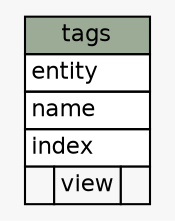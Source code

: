 // dot 2.38.0 on Mac OS X 10.11.2
// SchemaSpy rev 590
digraph "tags" {
  graph [
    rankdir="RL"
    bgcolor="#f7f7f7"
    nodesep="0.18"
    ranksep="0.46"
    fontname="Helvetica"
    fontsize="11"
  ];
  node [
    fontname="Helvetica"
    fontsize="11"
    shape="plaintext"
  ];
  edge [
    arrowsize="0.8"
  ];
  "tags" [
    label=<
    <TABLE BORDER="0" CELLBORDER="1" CELLSPACING="0" BGCOLOR="#ffffff">
      <TR><TD COLSPAN="3" BGCOLOR="#9bab96" ALIGN="CENTER">tags</TD></TR>
      <TR><TD PORT="entity" COLSPAN="3" ALIGN="LEFT">entity</TD></TR>
      <TR><TD PORT="name" COLSPAN="3" ALIGN="LEFT">name</TD></TR>
      <TR><TD PORT="index" COLSPAN="3" ALIGN="LEFT">index</TD></TR>
      <TR><TD ALIGN="LEFT" BGCOLOR="#f7f7f7">  </TD><TD ALIGN="RIGHT" BGCOLOR="#f7f7f7">view</TD><TD ALIGN="RIGHT" BGCOLOR="#f7f7f7">  </TD></TR>
    </TABLE>>
    URL="tables/tags.html"
    tooltip="tags"
  ];
}
